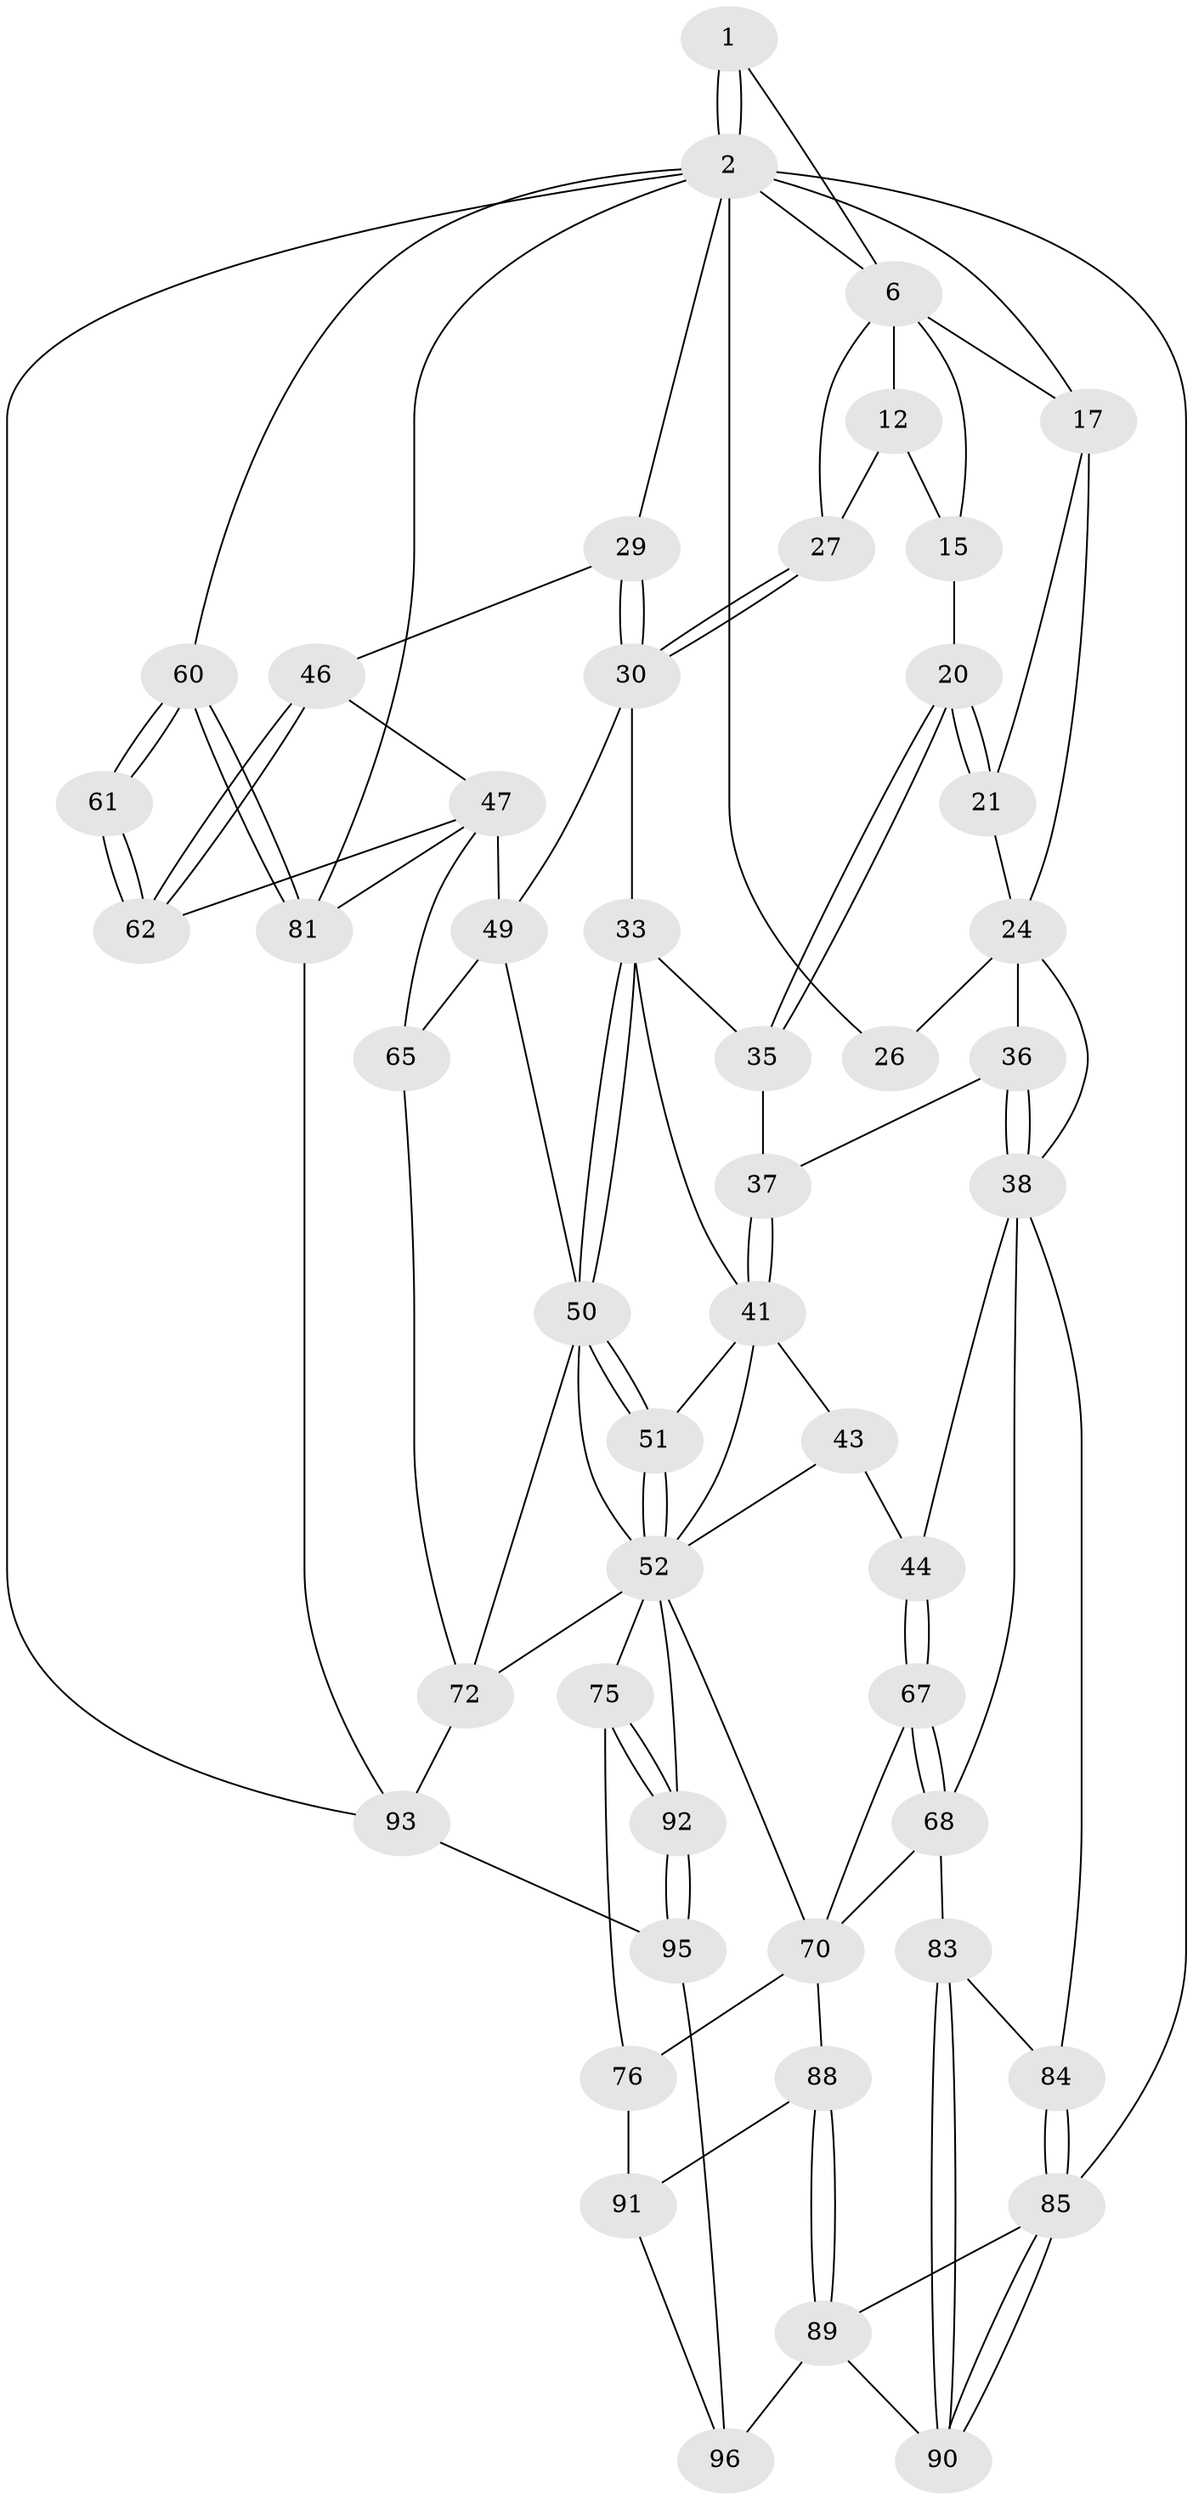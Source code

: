 // original degree distribution, {3: 0.02040816326530612, 6: 0.21428571428571427, 5: 0.5306122448979592, 4: 0.23469387755102042}
// Generated by graph-tools (version 1.1) at 2025/16/03/09/25 04:16:51]
// undirected, 49 vertices, 112 edges
graph export_dot {
graph [start="1"]
  node [color=gray90,style=filled];
  1 [pos="+0.8160186373767504+0"];
  2 [pos="+1+0",super="+80+9+3"];
  6 [pos="+0.8052602480276463+0.04670243876476358",super="+10+7"];
  12 [pos="+0.7902540453560128+0.23288234216492062",super="+18"];
  15 [pos="+0.5739462157660317+0.2153295076978735",super="+19"];
  17 [pos="+0.26090332201243244+0.17855100655595274",super="+22"];
  20 [pos="+0.5807661542564482+0.32670036651714435"];
  21 [pos="+0.29772567981959225+0.2966473534202207"];
  24 [pos="+0.043474998615107334+0.5299084567966681",super="+25+31"];
  26 [pos="+0+0.5649187177274816"];
  27 [pos="+0.8392853767202395+0.427861866811182"];
  29 [pos="+1+0.5524567024718314"];
  30 [pos="+0.8414940966911838+0.4771673260302558",super="+32"];
  33 [pos="+0.7035465047166546+0.5490695612953556",super="+34"];
  35 [pos="+0.5559394403508141+0.3952208296900441"];
  36 [pos="+0.32545046233424824+0.3804663026261013"];
  37 [pos="+0.47058353768410704+0.45918411288251765"];
  38 [pos="+0.25445059870899356+0.568553824630763",super="+39"];
  41 [pos="+0.45739912203276667+0.5326870972140039",super="+45+42"];
  43 [pos="+0.35706760960387673+0.5793315441762554"];
  44 [pos="+0.2980613062551938+0.5897959148452634"];
  46 [pos="+0.9429635796298252+0.6422688333096876"];
  47 [pos="+0.9213607630990716+0.6558230579982334",super="+48+63"];
  49 [pos="+0.8346731291550722+0.5886814189028019",super="+56"];
  50 [pos="+0.6989071292847103+0.5698092814647738",super="+57"];
  51 [pos="+0.5988253531426877+0.6883202555732533"];
  52 [pos="+0.5922558429671019+0.7138994905739473",super="+53"];
  60 [pos="+1+0.7371727726313092"];
  61 [pos="+1+0.7347829778451639"];
  62 [pos="+0.9564741637697393+0.6940713377363565",super="+66"];
  65 [pos="+0.8205863140271922+0.7938736846507107"];
  67 [pos="+0.31397686160461896+0.6856969295839914"];
  68 [pos="+0.24579090084071606+0.7692284607085275",super="+69"];
  70 [pos="+0.3442459756352732+0.7036739417414825",super="+73"];
  72 [pos="+0.8074452308600799+0.7949221326396518",super="+78"];
  75 [pos="+0.4783952957918819+0.8024773630594761"];
  76 [pos="+0.44676963914566387+0.8190054570431404",super="+77"];
  81 [pos="+1+0.8662884869423804",super="+82"];
  83 [pos="+0.1941837082048645+0.8100090839374625"];
  84 [pos="+0.12235102915929082+0.8140537644876042"];
  85 [pos="+0.11208274675307896+0.9084490097653162",super="+86"];
  88 [pos="+0.2765730072763182+0.8795270237106187"];
  89 [pos="+0.2611715989750954+0.8923697528776627",super="+97"];
  90 [pos="+0.18148999022053422+0.864757345731619"];
  91 [pos="+0.29927657060738955+0.8841650725843379",super="+94"];
  92 [pos="+0.6001376873899594+1"];
  93 [pos="+0.8593204019348247+1",super="+98"];
  95 [pos="+0.5762835556602066+1"];
  96 [pos="+0.4250715057844377+1"];
  1 -- 2;
  1 -- 2;
  1 -- 6;
  2 -- 81;
  2 -- 93;
  2 -- 60;
  2 -- 29;
  2 -- 6 [weight=2];
  2 -- 17;
  2 -- 26 [weight=2];
  2 -- 85;
  6 -- 27;
  6 -- 12 [weight=2];
  6 -- 17;
  6 -- 15 [weight=2];
  12 -- 27;
  12 -- 15;
  15 -- 20;
  17 -- 24;
  17 -- 21;
  20 -- 21;
  20 -- 21;
  20 -- 35;
  20 -- 35;
  21 -- 24;
  24 -- 26;
  24 -- 36;
  24 -- 38;
  27 -- 30;
  27 -- 30;
  29 -- 30;
  29 -- 30;
  29 -- 46;
  30 -- 33;
  30 -- 49;
  33 -- 50;
  33 -- 50;
  33 -- 35;
  33 -- 41;
  35 -- 37;
  36 -- 37;
  36 -- 38;
  36 -- 38;
  37 -- 41;
  37 -- 41;
  38 -- 44;
  38 -- 84;
  38 -- 68;
  41 -- 51;
  41 -- 43;
  41 -- 52;
  43 -- 44;
  43 -- 52;
  44 -- 67;
  44 -- 67;
  46 -- 47;
  46 -- 62;
  46 -- 62;
  47 -- 49 [weight=2];
  47 -- 65;
  47 -- 62;
  47 -- 81;
  49 -- 65;
  49 -- 50;
  50 -- 51;
  50 -- 51;
  50 -- 72;
  50 -- 52;
  51 -- 52;
  51 -- 52;
  52 -- 75;
  52 -- 70;
  52 -- 72;
  52 -- 92;
  60 -- 61;
  60 -- 61;
  60 -- 81;
  60 -- 81;
  61 -- 62 [weight=2];
  61 -- 62;
  65 -- 72;
  67 -- 68;
  67 -- 68;
  67 -- 70;
  68 -- 83;
  68 -- 70;
  70 -- 88;
  70 -- 76;
  72 -- 93;
  75 -- 76;
  75 -- 92;
  75 -- 92;
  76 -- 91 [weight=2];
  81 -- 93;
  83 -- 84;
  83 -- 90;
  83 -- 90;
  84 -- 85;
  84 -- 85;
  85 -- 90;
  85 -- 90;
  85 -- 89;
  88 -- 89;
  88 -- 89;
  88 -- 91;
  89 -- 90;
  89 -- 96;
  91 -- 96;
  92 -- 95;
  92 -- 95;
  93 -- 95;
  95 -- 96;
}
